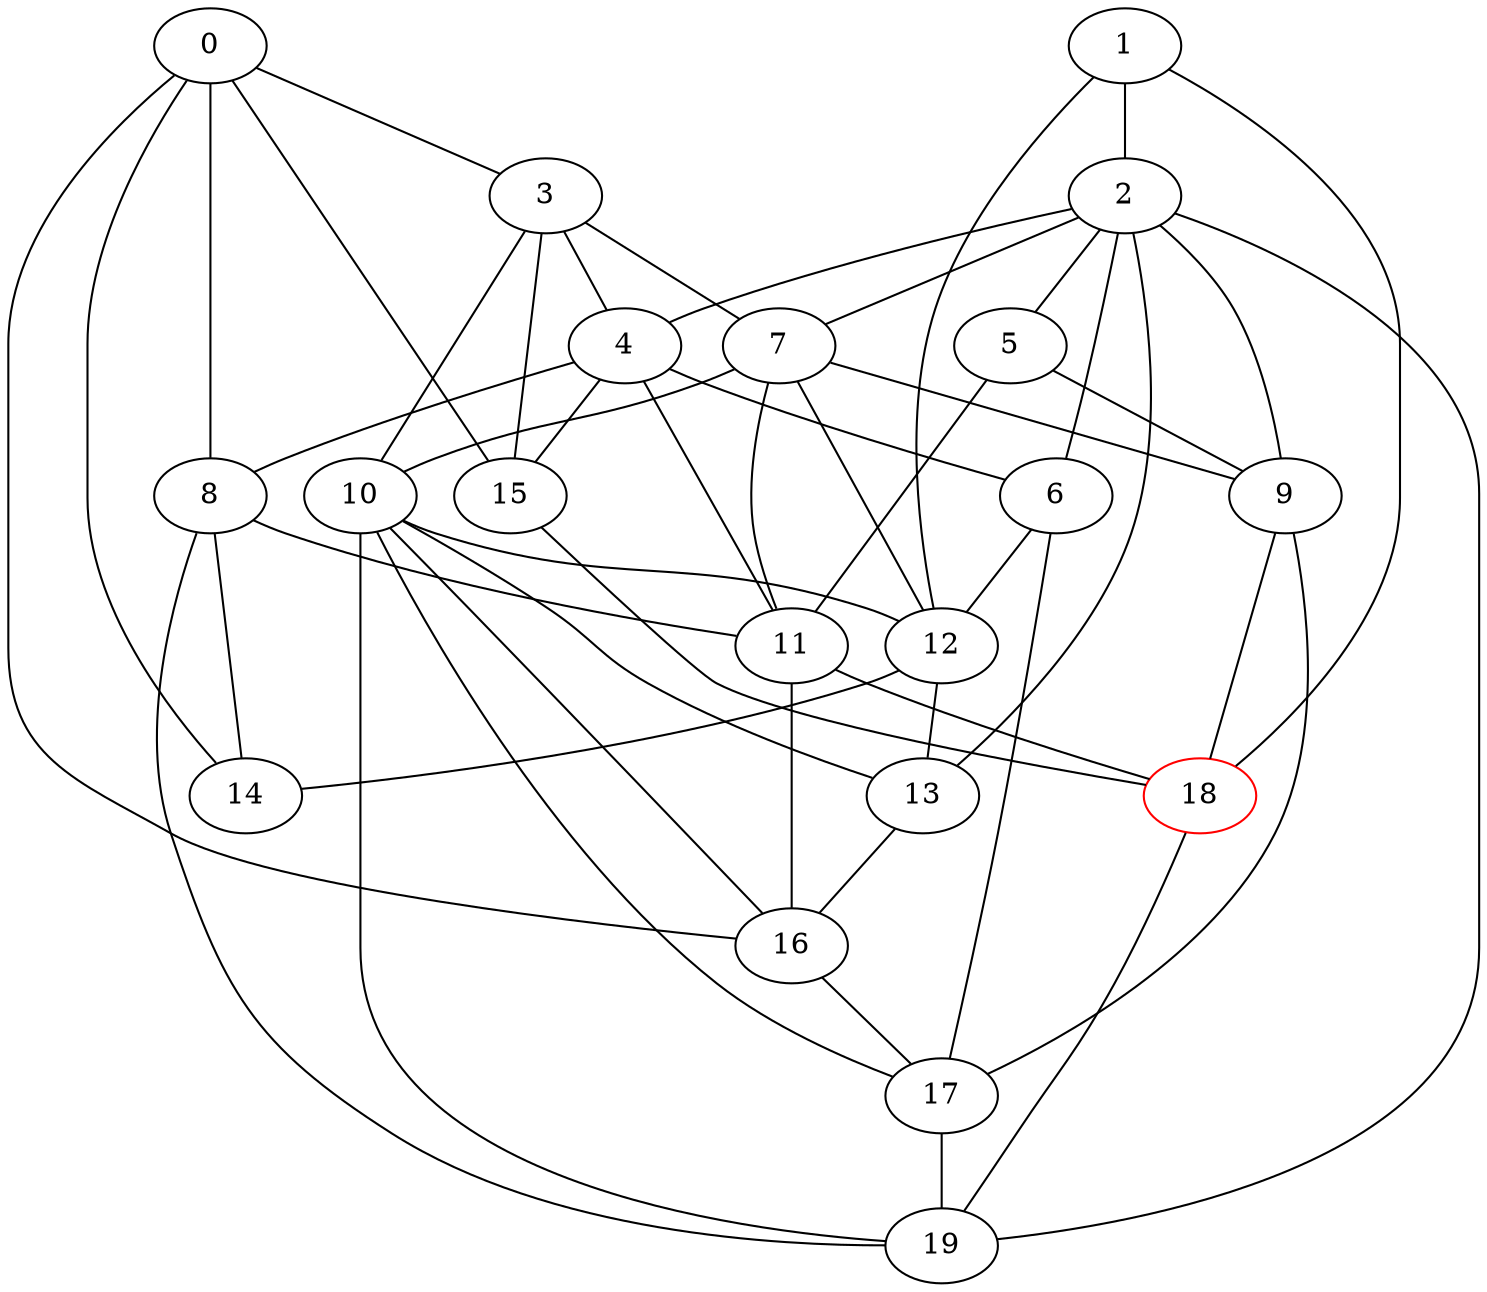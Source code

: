 // network test graph
digraph
{
	0 [fillcolor=gray,style=shaded,]
	1 [fillcolor=gray,style=shaded,]
	2 [fillcolor=gray,style=shaded,]
	3 [fillcolor=gray,style=shaded,]
	4 [fillcolor=gray,style=shaded,]
	5 [fillcolor=gray,style=shaded,]
	6 [fillcolor=gray,style=shaded,]
	7 [fillcolor=gray,style=shaded,]
	8 [fillcolor=gray,style=shaded,]
	9 [fillcolor=gray,style=shaded,]
	10 [fillcolor=gray,style=shaded,]
	11 [fillcolor=gray,style=shaded,]
	12 [fillcolor=gray,style=shaded,]
	13 [fillcolor=gray,style=shaded,]
	14 [fillcolor=gray,style=shaded,]
	15 [fillcolor=gray,style=shaded,]
	16 [fillcolor=gray,style=shaded,]
	17 [fillcolor=gray,style=shaded,]
	18 [fillcolor=gray,style=shaded,color=red,]
	19 [fillcolor=gray,style=shaded,]
	0 -> 3 [dir=none]
	0 -> 8 [dir=none]
	0 -> 14 [dir=none]
	0 -> 15 [dir=none]
	0 -> 16 [dir=none]
	1 -> 2 [dir=none]
	1 -> 12 [dir=none]
	1 -> 18 [dir=none]
	2 -> 4 [dir=none]
	2 -> 5 [dir=none]
	2 -> 6 [dir=none]
	2 -> 7 [dir=none]
	2 -> 9 [dir=none]
	2 -> 13 [dir=none]
	2 -> 19 [dir=none]
	3 -> 4 [dir=none]
	3 -> 7 [dir=none]
	3 -> 10 [dir=none]
	3 -> 15 [dir=none]
	4 -> 6 [dir=none]
	4 -> 8 [dir=none]
	4 -> 11 [dir=none]
	4 -> 15 [dir=none]
	5 -> 9 [dir=none]
	5 -> 11 [dir=none]
	6 -> 12 [dir=none]
	6 -> 17 [dir=none]
	7 -> 9 [dir=none]
	7 -> 10 [dir=none]
	7 -> 11 [dir=none]
	7 -> 12 [dir=none]
	8 -> 11 [dir=none]
	8 -> 14 [dir=none]
	8 -> 19 [dir=none]
	9 -> 17 [dir=none]
	9 -> 18 [dir=none]
	10 -> 12 [dir=none]
	10 -> 13 [dir=none]
	10 -> 16 [dir=none]
	10 -> 17 [dir=none]
	10 -> 19 [dir=none]
	11 -> 16 [dir=none]
	11 -> 18 [dir=none]
	12 -> 13 [dir=none]
	12 -> 14 [dir=none]
	13 -> 16 [dir=none]
	15 -> 18 [dir=none]
	16 -> 17 [dir=none]
	17 -> 19 [dir=none]
	18 -> 19 [dir=none]
}